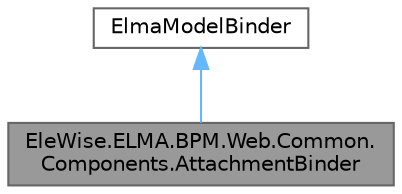 digraph "EleWise.ELMA.BPM.Web.Common.Components.AttachmentBinder"
{
 // LATEX_PDF_SIZE
  bgcolor="transparent";
  edge [fontname=Helvetica,fontsize=10,labelfontname=Helvetica,labelfontsize=10];
  node [fontname=Helvetica,fontsize=10,shape=box,height=0.2,width=0.4];
  Node1 [id="Node000001",label="EleWise.ELMA.BPM.Web.Common.\lComponents.AttachmentBinder",height=0.2,width=0.4,color="gray40", fillcolor="grey60", style="filled", fontcolor="black",tooltip="/summary>"];
  Node2 -> Node1 [id="edge1_Node000001_Node000002",dir="back",color="steelblue1",style="solid",tooltip=" "];
  Node2 [id="Node000002",label="ElmaModelBinder",height=0.2,width=0.4,color="gray40", fillcolor="white", style="filled",tooltip=" "];
}
